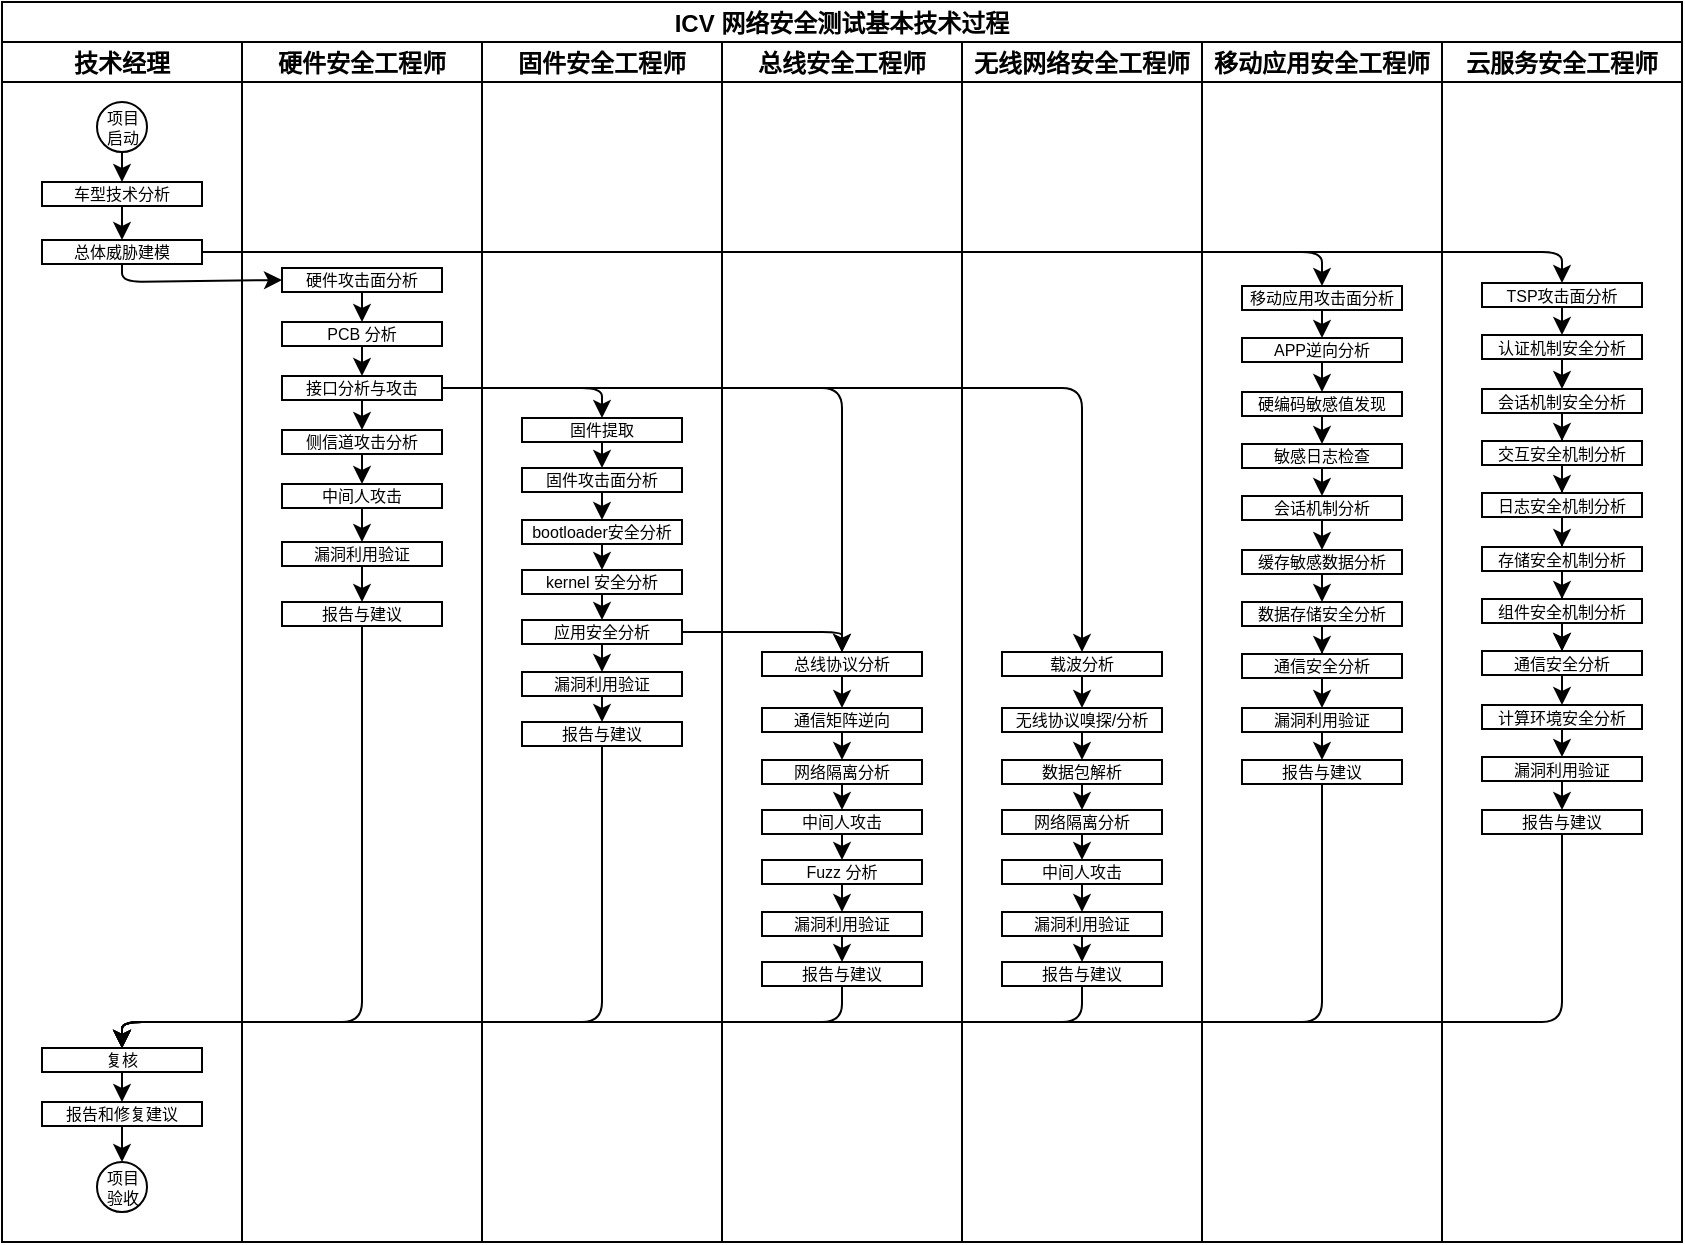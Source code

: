 <mxfile>
    <diagram id="XP5t95VCVWaZ12p6FEl_" name="Page-1">
        <mxGraphModel dx="381" dy="372" grid="1" gridSize="10" guides="1" tooltips="1" connect="1" arrows="1" fold="1" page="1" pageScale="1" pageWidth="827" pageHeight="1169" math="0" shadow="0">
            <root>
                <mxCell id="0"/>
                <mxCell id="1" parent="0"/>
                <mxCell id="2" value="ICV 网络安全测试基本技术过程" style="swimlane;childLayout=stackLayout;resizeParent=1;resizeParentMax=0;startSize=20;" vertex="1" parent="1">
                    <mxGeometry y="40" width="840" height="620" as="geometry"/>
                </mxCell>
                <mxCell id="3" value="技术经理" style="swimlane;startSize=20;" vertex="1" parent="2">
                    <mxGeometry y="20" width="120" height="600" as="geometry"/>
                </mxCell>
                <mxCell id="15" style="edgeStyle=none;html=1;exitX=0.5;exitY=1;exitDx=0;exitDy=0;fontSize=8;" edge="1" parent="3" source="6" target="12">
                    <mxGeometry relative="1" as="geometry"/>
                </mxCell>
                <mxCell id="6" value="项目&lt;br style=&quot;font-size: 8px;&quot;&gt;启动" style="ellipse;whiteSpace=wrap;html=1;aspect=fixed;fontSize=8;" vertex="1" parent="3">
                    <mxGeometry x="47.5" y="30" width="25" height="25" as="geometry"/>
                </mxCell>
                <mxCell id="16" style="edgeStyle=none;html=1;exitX=0.5;exitY=1;exitDx=0;exitDy=0;entryX=0.5;entryY=0;entryDx=0;entryDy=0;fontSize=8;" edge="1" parent="3" source="12" target="13">
                    <mxGeometry relative="1" as="geometry"/>
                </mxCell>
                <mxCell id="12" value="车型技术分析" style="rounded=0;whiteSpace=wrap;html=1;fontSize=8;" vertex="1" parent="3">
                    <mxGeometry x="20" y="70" width="80" height="12" as="geometry"/>
                </mxCell>
                <mxCell id="13" value="总体威胁建模" style="rounded=0;whiteSpace=wrap;html=1;fontSize=8;" vertex="1" parent="3">
                    <mxGeometry x="20" y="99" width="80" height="12" as="geometry"/>
                </mxCell>
                <mxCell id="128" style="edgeStyle=none;html=1;exitX=0.5;exitY=1;exitDx=0;exitDy=0;entryX=0.5;entryY=0;entryDx=0;entryDy=0;fontSize=8;" edge="1" parent="3" source="126" target="127">
                    <mxGeometry relative="1" as="geometry"/>
                </mxCell>
                <mxCell id="126" value="复核" style="rounded=0;whiteSpace=wrap;html=1;fontSize=8;" vertex="1" parent="3">
                    <mxGeometry x="20" y="503" width="80" height="12" as="geometry"/>
                </mxCell>
                <mxCell id="130" style="edgeStyle=none;html=1;exitX=0.5;exitY=1;exitDx=0;exitDy=0;entryX=0.5;entryY=0;entryDx=0;entryDy=0;fontSize=8;" edge="1" parent="3" source="127" target="129">
                    <mxGeometry relative="1" as="geometry"/>
                </mxCell>
                <mxCell id="127" value="报告和修复建议" style="rounded=0;whiteSpace=wrap;html=1;fontSize=8;" vertex="1" parent="3">
                    <mxGeometry x="20" y="530" width="80" height="12" as="geometry"/>
                </mxCell>
                <mxCell id="129" value="项目&lt;br style=&quot;font-size: 8px&quot;&gt;验收" style="ellipse;whiteSpace=wrap;html=1;aspect=fixed;fontSize=8;" vertex="1" parent="3">
                    <mxGeometry x="47.5" y="560" width="25" height="25" as="geometry"/>
                </mxCell>
                <mxCell id="4" value="硬件安全工程师" style="swimlane;startSize=20;" vertex="1" parent="2">
                    <mxGeometry x="120" y="20" width="120" height="600" as="geometry"/>
                </mxCell>
                <mxCell id="23" style="edgeStyle=none;html=1;exitX=0.5;exitY=1;exitDx=0;exitDy=0;entryX=0.5;entryY=0;entryDx=0;entryDy=0;fontSize=8;" edge="1" parent="4" source="17" target="18">
                    <mxGeometry relative="1" as="geometry"/>
                </mxCell>
                <mxCell id="17" value="硬件攻击面分析" style="rounded=0;whiteSpace=wrap;html=1;fontSize=8;" vertex="1" parent="4">
                    <mxGeometry x="20" y="113" width="80" height="12" as="geometry"/>
                </mxCell>
                <mxCell id="24" style="edgeStyle=none;html=1;exitX=0.5;exitY=1;exitDx=0;exitDy=0;entryX=0.5;entryY=0;entryDx=0;entryDy=0;fontSize=8;" edge="1" parent="4" source="18" target="19">
                    <mxGeometry relative="1" as="geometry"/>
                </mxCell>
                <mxCell id="18" value="PCB 分析" style="rounded=0;whiteSpace=wrap;html=1;fontSize=8;" vertex="1" parent="4">
                    <mxGeometry x="20" y="140" width="80" height="12" as="geometry"/>
                </mxCell>
                <mxCell id="25" style="edgeStyle=none;html=1;exitX=0.5;exitY=1;exitDx=0;exitDy=0;entryX=0.5;entryY=0;entryDx=0;entryDy=0;fontSize=8;" edge="1" parent="4" source="19" target="21">
                    <mxGeometry relative="1" as="geometry"/>
                </mxCell>
                <mxCell id="19" value="接口分析与攻击" style="rounded=0;whiteSpace=wrap;html=1;fontSize=8;" vertex="1" parent="4">
                    <mxGeometry x="20" y="167" width="80" height="12" as="geometry"/>
                </mxCell>
                <mxCell id="26" style="edgeStyle=none;html=1;exitX=0.5;exitY=1;exitDx=0;exitDy=0;entryX=0.5;entryY=0;entryDx=0;entryDy=0;fontSize=8;" edge="1" parent="4" source="21" target="22">
                    <mxGeometry relative="1" as="geometry"/>
                </mxCell>
                <mxCell id="21" value="侧信道攻击分析" style="rounded=0;whiteSpace=wrap;html=1;fontSize=8;" vertex="1" parent="4">
                    <mxGeometry x="20" y="194" width="80" height="12" as="geometry"/>
                </mxCell>
                <mxCell id="45" style="edgeStyle=none;html=1;exitX=0.5;exitY=1;exitDx=0;exitDy=0;entryX=0.5;entryY=0;entryDx=0;entryDy=0;fontSize=8;" edge="1" parent="4" source="22" target="44">
                    <mxGeometry relative="1" as="geometry"/>
                </mxCell>
                <mxCell id="22" value="中间人攻击" style="rounded=0;whiteSpace=wrap;html=1;fontSize=8;" vertex="1" parent="4">
                    <mxGeometry x="20" y="221" width="80" height="12" as="geometry"/>
                </mxCell>
                <mxCell id="47" style="edgeStyle=none;html=1;exitX=0.5;exitY=1;exitDx=0;exitDy=0;entryX=0.5;entryY=0;entryDx=0;entryDy=0;fontSize=8;" edge="1" parent="4" source="44" target="46">
                    <mxGeometry relative="1" as="geometry"/>
                </mxCell>
                <mxCell id="44" value="漏洞利用验证" style="rounded=0;whiteSpace=wrap;html=1;fontSize=8;" vertex="1" parent="4">
                    <mxGeometry x="20" y="250" width="80" height="12" as="geometry"/>
                </mxCell>
                <mxCell id="46" value="报告与建议" style="rounded=0;whiteSpace=wrap;html=1;fontSize=8;" vertex="1" parent="4">
                    <mxGeometry x="20" y="280" width="80" height="12" as="geometry"/>
                </mxCell>
                <mxCell id="5" value="固件安全工程师" style="swimlane;startSize=20;" vertex="1" parent="2">
                    <mxGeometry x="240" y="20" width="120" height="600" as="geometry"/>
                </mxCell>
                <mxCell id="28" value="固件提取" style="rounded=0;whiteSpace=wrap;html=1;fontSize=8;" vertex="1" parent="5">
                    <mxGeometry x="20" y="188" width="80" height="12" as="geometry"/>
                </mxCell>
                <mxCell id="30" value="&lt;span&gt;固件攻击面分析&lt;/span&gt;" style="rounded=0;whiteSpace=wrap;html=1;fontSize=8;" vertex="1" parent="5">
                    <mxGeometry x="20" y="213" width="80" height="12" as="geometry"/>
                </mxCell>
                <mxCell id="32" value="bootloader安全分析" style="rounded=0;whiteSpace=wrap;html=1;fontSize=8;" vertex="1" parent="5">
                    <mxGeometry x="20" y="239" width="80" height="12" as="geometry"/>
                </mxCell>
                <mxCell id="29" style="edgeStyle=none;html=1;exitX=0.5;exitY=1;exitDx=0;exitDy=0;entryX=0.5;entryY=0;entryDx=0;entryDy=0;fontSize=8;" edge="1" parent="5" source="30" target="32">
                    <mxGeometry relative="1" as="geometry"/>
                </mxCell>
                <mxCell id="34" value="kernel 安全分析" style="rounded=0;whiteSpace=wrap;html=1;fontSize=8;" vertex="1" parent="5">
                    <mxGeometry x="20" y="264" width="80" height="12" as="geometry"/>
                </mxCell>
                <mxCell id="31" style="edgeStyle=none;html=1;exitX=0.5;exitY=1;exitDx=0;exitDy=0;entryX=0.5;entryY=0;entryDx=0;entryDy=0;fontSize=8;" edge="1" parent="5" source="32" target="34">
                    <mxGeometry relative="1" as="geometry"/>
                </mxCell>
                <mxCell id="43" style="edgeStyle=none;html=1;exitX=0.5;exitY=1;exitDx=0;exitDy=0;fontSize=8;" edge="1" parent="5" source="35" target="41">
                    <mxGeometry relative="1" as="geometry"/>
                </mxCell>
                <mxCell id="35" value="应用安全分析" style="rounded=0;whiteSpace=wrap;html=1;fontSize=8;" vertex="1" parent="5">
                    <mxGeometry x="20" y="289" width="80" height="12" as="geometry"/>
                </mxCell>
                <mxCell id="33" style="edgeStyle=none;html=1;exitX=0.5;exitY=1;exitDx=0;exitDy=0;entryX=0.5;entryY=0;entryDx=0;entryDy=0;fontSize=8;" edge="1" parent="5" source="34" target="35">
                    <mxGeometry relative="1" as="geometry"/>
                </mxCell>
                <mxCell id="49" style="edgeStyle=none;html=1;exitX=0.5;exitY=1;exitDx=0;exitDy=0;entryX=0.5;entryY=0;entryDx=0;entryDy=0;fontSize=8;" edge="1" parent="5" source="41" target="48">
                    <mxGeometry relative="1" as="geometry"/>
                </mxCell>
                <mxCell id="41" value="漏洞利用验证" style="rounded=0;whiteSpace=wrap;html=1;fontSize=8;" vertex="1" parent="5">
                    <mxGeometry x="20" y="315" width="80" height="12" as="geometry"/>
                </mxCell>
                <mxCell id="42" style="edgeStyle=none;html=1;exitX=0.5;exitY=1;exitDx=0;exitDy=0;entryX=0.5;entryY=0;entryDx=0;entryDy=0;fontSize=8;" edge="1" parent="5" source="28" target="30">
                    <mxGeometry relative="1" as="geometry">
                        <mxPoint x="70" y="233" as="sourcePoint"/>
                        <mxPoint x="70" y="244" as="targetPoint"/>
                    </mxGeometry>
                </mxCell>
                <mxCell id="48" value="报告与建议" style="rounded=0;whiteSpace=wrap;html=1;fontSize=8;" vertex="1" parent="5">
                    <mxGeometry x="20" y="340" width="80" height="12" as="geometry"/>
                </mxCell>
                <mxCell id="8" value="总线安全工程师" style="swimlane;startSize=20;" vertex="1" parent="2">
                    <mxGeometry x="360" y="20" width="120" height="600" as="geometry"/>
                </mxCell>
                <mxCell id="50" value="总线协议分析" style="rounded=0;whiteSpace=wrap;html=1;fontSize=8;" vertex="1" parent="8">
                    <mxGeometry x="20" y="305" width="80" height="12" as="geometry"/>
                </mxCell>
                <mxCell id="51" value="&lt;span&gt;通信矩阵逆向&lt;/span&gt;" style="rounded=0;whiteSpace=wrap;html=1;fontSize=8;" vertex="1" parent="8">
                    <mxGeometry x="20" y="333" width="80" height="12" as="geometry"/>
                </mxCell>
                <mxCell id="52" value="网络隔离分析" style="rounded=0;whiteSpace=wrap;html=1;fontSize=8;" vertex="1" parent="8">
                    <mxGeometry x="20" y="359" width="80" height="12" as="geometry"/>
                </mxCell>
                <mxCell id="53" style="edgeStyle=none;html=1;exitX=0.5;exitY=1;exitDx=0;exitDy=0;entryX=0.5;entryY=0;entryDx=0;entryDy=0;fontSize=8;" edge="1" parent="8" source="51" target="52">
                    <mxGeometry relative="1" as="geometry"/>
                </mxCell>
                <mxCell id="54" value="中间人攻击" style="rounded=0;whiteSpace=wrap;html=1;fontSize=8;" vertex="1" parent="8">
                    <mxGeometry x="20" y="384" width="80" height="12" as="geometry"/>
                </mxCell>
                <mxCell id="55" style="edgeStyle=none;html=1;exitX=0.5;exitY=1;exitDx=0;exitDy=0;entryX=0.5;entryY=0;entryDx=0;entryDy=0;fontSize=8;" edge="1" parent="8" source="52" target="54">
                    <mxGeometry relative="1" as="geometry"/>
                </mxCell>
                <mxCell id="57" value="Fuzz 分析" style="rounded=0;whiteSpace=wrap;html=1;fontSize=8;" vertex="1" parent="8">
                    <mxGeometry x="20" y="409" width="80" height="12" as="geometry"/>
                </mxCell>
                <mxCell id="58" style="edgeStyle=none;html=1;exitX=0.5;exitY=1;exitDx=0;exitDy=0;entryX=0.5;entryY=0;entryDx=0;entryDy=0;fontSize=8;" edge="1" parent="8" source="54" target="57">
                    <mxGeometry relative="1" as="geometry"/>
                </mxCell>
                <mxCell id="60" value="漏洞利用验证" style="rounded=0;whiteSpace=wrap;html=1;fontSize=8;" vertex="1" parent="8">
                    <mxGeometry x="20" y="435" width="80" height="12" as="geometry"/>
                </mxCell>
                <mxCell id="56" style="edgeStyle=none;html=1;exitX=0.5;exitY=1;exitDx=0;exitDy=0;fontSize=8;" edge="1" parent="8" source="57" target="60">
                    <mxGeometry relative="1" as="geometry"/>
                </mxCell>
                <mxCell id="61" style="edgeStyle=none;html=1;exitX=0.5;exitY=1;exitDx=0;exitDy=0;entryX=0.5;entryY=0;entryDx=0;entryDy=0;fontSize=8;" edge="1" parent="8" source="50" target="51">
                    <mxGeometry relative="1" as="geometry">
                        <mxPoint x="-210" y="224" as="sourcePoint"/>
                        <mxPoint x="-210" y="235" as="targetPoint"/>
                    </mxGeometry>
                </mxCell>
                <mxCell id="62" value="报告与建议" style="rounded=0;whiteSpace=wrap;html=1;fontSize=8;" vertex="1" parent="8">
                    <mxGeometry x="20" y="460" width="80" height="12" as="geometry"/>
                </mxCell>
                <mxCell id="59" style="edgeStyle=none;html=1;exitX=0.5;exitY=1;exitDx=0;exitDy=0;entryX=0.5;entryY=0;entryDx=0;entryDy=0;fontSize=8;" edge="1" parent="8" source="60" target="62">
                    <mxGeometry relative="1" as="geometry"/>
                </mxCell>
                <mxCell id="9" value="无线网络安全工程师" style="swimlane;startSize=20;" vertex="1" parent="2">
                    <mxGeometry x="480" y="20" width="120" height="600" as="geometry"/>
                </mxCell>
                <mxCell id="66" value="载波分析" style="rounded=0;whiteSpace=wrap;html=1;fontSize=8;" vertex="1" parent="9">
                    <mxGeometry x="20" y="305" width="80" height="12" as="geometry"/>
                </mxCell>
                <mxCell id="67" value="&lt;span&gt;无线协议嗅探/分析&lt;/span&gt;" style="rounded=0;whiteSpace=wrap;html=1;fontSize=8;" vertex="1" parent="9">
                    <mxGeometry x="20" y="333" width="80" height="12" as="geometry"/>
                </mxCell>
                <mxCell id="68" value="数据包解析" style="rounded=0;whiteSpace=wrap;html=1;fontSize=8;" vertex="1" parent="9">
                    <mxGeometry x="20" y="359" width="80" height="12" as="geometry"/>
                </mxCell>
                <mxCell id="69" style="edgeStyle=none;html=1;exitX=0.5;exitY=1;exitDx=0;exitDy=0;entryX=0.5;entryY=0;entryDx=0;entryDy=0;fontSize=8;" edge="1" parent="9" source="67" target="68">
                    <mxGeometry relative="1" as="geometry"/>
                </mxCell>
                <mxCell id="70" value="网络隔离分析" style="rounded=0;whiteSpace=wrap;html=1;fontSize=8;" vertex="1" parent="9">
                    <mxGeometry x="20" y="384" width="80" height="12" as="geometry"/>
                </mxCell>
                <mxCell id="71" style="edgeStyle=none;html=1;exitX=0.5;exitY=1;exitDx=0;exitDy=0;entryX=0.5;entryY=0;entryDx=0;entryDy=0;fontSize=8;" edge="1" parent="9" source="68" target="70">
                    <mxGeometry relative="1" as="geometry"/>
                </mxCell>
                <mxCell id="72" value="中间人攻击" style="rounded=0;whiteSpace=wrap;html=1;fontSize=8;" vertex="1" parent="9">
                    <mxGeometry x="20" y="409" width="80" height="12" as="geometry"/>
                </mxCell>
                <mxCell id="73" style="edgeStyle=none;html=1;exitX=0.5;exitY=1;exitDx=0;exitDy=0;entryX=0.5;entryY=0;entryDx=0;entryDy=0;fontSize=8;" edge="1" parent="9" source="70" target="72">
                    <mxGeometry relative="1" as="geometry"/>
                </mxCell>
                <mxCell id="74" value="漏洞利用验证" style="rounded=0;whiteSpace=wrap;html=1;fontSize=8;" vertex="1" parent="9">
                    <mxGeometry x="20" y="435" width="80" height="12" as="geometry"/>
                </mxCell>
                <mxCell id="75" style="edgeStyle=none;html=1;exitX=0.5;exitY=1;exitDx=0;exitDy=0;fontSize=8;" edge="1" parent="9" source="72" target="74">
                    <mxGeometry relative="1" as="geometry"/>
                </mxCell>
                <mxCell id="76" style="edgeStyle=none;html=1;exitX=0.5;exitY=1;exitDx=0;exitDy=0;entryX=0.5;entryY=0;entryDx=0;entryDy=0;fontSize=8;" edge="1" parent="9" source="66" target="67">
                    <mxGeometry relative="1" as="geometry">
                        <mxPoint x="-610" y="154" as="sourcePoint"/>
                        <mxPoint x="-610" y="165" as="targetPoint"/>
                    </mxGeometry>
                </mxCell>
                <mxCell id="77" value="报告与建议" style="rounded=0;whiteSpace=wrap;html=1;fontSize=8;" vertex="1" parent="9">
                    <mxGeometry x="20" y="460" width="80" height="12" as="geometry"/>
                </mxCell>
                <mxCell id="78" style="edgeStyle=none;html=1;exitX=0.5;exitY=1;exitDx=0;exitDy=0;entryX=0.5;entryY=0;entryDx=0;entryDy=0;fontSize=8;" edge="1" parent="9" source="74" target="77">
                    <mxGeometry relative="1" as="geometry"/>
                </mxCell>
                <mxCell id="10" value="移动应用安全工程师" style="swimlane;startSize=20;" vertex="1" parent="2">
                    <mxGeometry x="600" y="20" width="120" height="600" as="geometry"/>
                </mxCell>
                <mxCell id="81" value="硬编码敏感值发现" style="rounded=0;whiteSpace=wrap;html=1;fontSize=8;" vertex="1" parent="10">
                    <mxGeometry x="20" y="175" width="80" height="12" as="geometry"/>
                </mxCell>
                <mxCell id="82" value="&lt;span&gt;敏感日志检查&lt;/span&gt;" style="rounded=0;whiteSpace=wrap;html=1;fontSize=8;" vertex="1" parent="10">
                    <mxGeometry x="20" y="201" width="80" height="12" as="geometry"/>
                </mxCell>
                <mxCell id="83" value="会话机制分析" style="rounded=0;whiteSpace=wrap;html=1;fontSize=8;" vertex="1" parent="10">
                    <mxGeometry x="20" y="227" width="80" height="12" as="geometry"/>
                </mxCell>
                <mxCell id="84" style="edgeStyle=none;html=1;exitX=0.5;exitY=1;exitDx=0;exitDy=0;entryX=0.5;entryY=0;entryDx=0;entryDy=0;fontSize=8;" edge="1" parent="10" source="82" target="83">
                    <mxGeometry relative="1" as="geometry"/>
                </mxCell>
                <mxCell id="85" value="缓存敏感数据分析" style="rounded=0;whiteSpace=wrap;html=1;fontSize=8;" vertex="1" parent="10">
                    <mxGeometry x="20" y="254" width="80" height="12" as="geometry"/>
                </mxCell>
                <mxCell id="86" style="edgeStyle=none;html=1;exitX=0.5;exitY=1;exitDx=0;exitDy=0;entryX=0.5;entryY=0;entryDx=0;entryDy=0;fontSize=8;" edge="1" parent="10" source="83" target="85">
                    <mxGeometry relative="1" as="geometry"/>
                </mxCell>
                <mxCell id="99" style="edgeStyle=none;html=1;exitX=0.5;exitY=1;exitDx=0;exitDy=0;entryX=0.5;entryY=0;entryDx=0;entryDy=0;fontSize=8;" edge="1" parent="10" source="87" target="97">
                    <mxGeometry relative="1" as="geometry"/>
                </mxCell>
                <mxCell id="87" value="数据存储安全分析" style="rounded=0;whiteSpace=wrap;html=1;fontSize=8;" vertex="1" parent="10">
                    <mxGeometry x="20" y="280" width="80" height="12" as="geometry"/>
                </mxCell>
                <mxCell id="88" style="edgeStyle=none;html=1;exitX=0.5;exitY=1;exitDx=0;exitDy=0;entryX=0.5;entryY=0;entryDx=0;entryDy=0;fontSize=8;" edge="1" parent="10" source="85" target="87">
                    <mxGeometry relative="1" as="geometry"/>
                </mxCell>
                <mxCell id="89" value="漏洞利用验证" style="rounded=0;whiteSpace=wrap;html=1;fontSize=8;" vertex="1" parent="10">
                    <mxGeometry x="20" y="333" width="80" height="12" as="geometry"/>
                </mxCell>
                <mxCell id="90" style="edgeStyle=none;html=1;exitX=0.5;exitY=1;exitDx=0;exitDy=0;fontSize=8;startArrow=none;" edge="1" parent="10" source="97" target="89">
                    <mxGeometry relative="1" as="geometry"/>
                </mxCell>
                <mxCell id="91" style="edgeStyle=none;html=1;exitX=0.5;exitY=1;exitDx=0;exitDy=0;entryX=0.5;entryY=0;entryDx=0;entryDy=0;fontSize=8;" edge="1" parent="10" source="81" target="82">
                    <mxGeometry relative="1" as="geometry">
                        <mxPoint x="-1130" y="-46" as="sourcePoint"/>
                        <mxPoint x="-1130" y="-35" as="targetPoint"/>
                    </mxGeometry>
                </mxCell>
                <mxCell id="92" value="报告与建议" style="rounded=0;whiteSpace=wrap;html=1;fontSize=8;" vertex="1" parent="10">
                    <mxGeometry x="20" y="359" width="80" height="12" as="geometry"/>
                </mxCell>
                <mxCell id="93" style="edgeStyle=none;html=1;exitX=0.5;exitY=1;exitDx=0;exitDy=0;entryX=0.5;entryY=0;entryDx=0;entryDy=0;fontSize=8;" edge="1" parent="10" source="89" target="92">
                    <mxGeometry relative="1" as="geometry"/>
                </mxCell>
                <mxCell id="100" style="edgeStyle=none;html=1;exitX=0.5;exitY=1;exitDx=0;exitDy=0;entryX=0.5;entryY=0;entryDx=0;entryDy=0;fontSize=8;" edge="1" parent="10" source="94" target="96">
                    <mxGeometry relative="1" as="geometry"/>
                </mxCell>
                <mxCell id="94" value="移动应用攻击面分析" style="rounded=0;whiteSpace=wrap;html=1;fontSize=8;" vertex="1" parent="10">
                    <mxGeometry x="20" y="122" width="80" height="12" as="geometry"/>
                </mxCell>
                <mxCell id="101" style="edgeStyle=none;html=1;exitX=0.5;exitY=1;exitDx=0;exitDy=0;entryX=0.5;entryY=0;entryDx=0;entryDy=0;fontSize=8;" edge="1" parent="10" source="96" target="81">
                    <mxGeometry relative="1" as="geometry"/>
                </mxCell>
                <mxCell id="96" value="APP逆向分析" style="rounded=0;whiteSpace=wrap;html=1;fontSize=8;" vertex="1" parent="10">
                    <mxGeometry x="20" y="148" width="80" height="12" as="geometry"/>
                </mxCell>
                <mxCell id="97" value="通信安全分析" style="rounded=0;whiteSpace=wrap;html=1;fontSize=8;" vertex="1" parent="10">
                    <mxGeometry x="20" y="306" width="80" height="12" as="geometry"/>
                </mxCell>
                <mxCell id="98" value="" style="edgeStyle=none;html=1;exitX=0.5;exitY=1;exitDx=0;exitDy=0;fontSize=8;endArrow=none;" edge="1" parent="10" source="87" target="97">
                    <mxGeometry relative="1" as="geometry">
                        <mxPoint x="700" y="361" as="sourcePoint"/>
                        <mxPoint x="700" y="505" as="targetPoint"/>
                    </mxGeometry>
                </mxCell>
                <mxCell id="11" value="云服务安全工程师" style="swimlane;startSize=20;" vertex="1" parent="2">
                    <mxGeometry x="720" y="20" width="120" height="600" as="geometry"/>
                </mxCell>
                <mxCell id="122" value="" style="edgeStyle=none;html=1;fontSize=8;" edge="1" parent="11" source="102" target="120">
                    <mxGeometry relative="1" as="geometry"/>
                </mxCell>
                <mxCell id="102" value="会话机制安全分析" style="rounded=0;whiteSpace=wrap;html=1;fontSize=8;" vertex="1" parent="11">
                    <mxGeometry x="20" y="173.5" width="80" height="12" as="geometry"/>
                </mxCell>
                <mxCell id="103" value="&lt;span&gt;交互安全机制分析&lt;/span&gt;" style="rounded=0;whiteSpace=wrap;html=1;fontSize=8;" vertex="1" parent="11">
                    <mxGeometry x="20" y="199.5" width="80" height="12" as="geometry"/>
                </mxCell>
                <mxCell id="104" value="日志安全机制分析" style="rounded=0;whiteSpace=wrap;html=1;fontSize=8;" vertex="1" parent="11">
                    <mxGeometry x="20" y="225.5" width="80" height="12" as="geometry"/>
                </mxCell>
                <mxCell id="105" style="edgeStyle=none;html=1;exitX=0.5;exitY=1;exitDx=0;exitDy=0;entryX=0.5;entryY=0;entryDx=0;entryDy=0;fontSize=8;" edge="1" parent="11" source="103" target="104">
                    <mxGeometry relative="1" as="geometry"/>
                </mxCell>
                <mxCell id="106" value="存储安全机制分析" style="rounded=0;whiteSpace=wrap;html=1;fontSize=8;" vertex="1" parent="11">
                    <mxGeometry x="20" y="252.5" width="80" height="12" as="geometry"/>
                </mxCell>
                <mxCell id="107" style="edgeStyle=none;html=1;exitX=0.5;exitY=1;exitDx=0;exitDy=0;entryX=0.5;entryY=0;entryDx=0;entryDy=0;fontSize=8;" edge="1" parent="11" source="104" target="106">
                    <mxGeometry relative="1" as="geometry"/>
                </mxCell>
                <mxCell id="109" value="组件安全机制分析" style="rounded=0;whiteSpace=wrap;html=1;fontSize=8;" vertex="1" parent="11">
                    <mxGeometry x="20" y="278.5" width="80" height="12" as="geometry"/>
                </mxCell>
                <mxCell id="110" style="edgeStyle=none;html=1;exitX=0.5;exitY=1;exitDx=0;exitDy=0;entryX=0.5;entryY=0;entryDx=0;entryDy=0;fontSize=8;" edge="1" parent="11" source="106" target="109">
                    <mxGeometry relative="1" as="geometry"/>
                </mxCell>
                <mxCell id="111" value="计算环境安全分析" style="rounded=0;whiteSpace=wrap;html=1;fontSize=8;" vertex="1" parent="11">
                    <mxGeometry x="20" y="331.5" width="80" height="12" as="geometry"/>
                </mxCell>
                <mxCell id="112" style="edgeStyle=none;html=1;exitX=0.5;exitY=1;exitDx=0;exitDy=0;fontSize=8;startArrow=none;" edge="1" parent="11" source="120" target="111">
                    <mxGeometry relative="1" as="geometry"/>
                </mxCell>
                <mxCell id="113" style="edgeStyle=none;html=1;exitX=0.5;exitY=1;exitDx=0;exitDy=0;entryX=0.5;entryY=0;entryDx=0;entryDy=0;fontSize=8;" edge="1" parent="11" source="102" target="103">
                    <mxGeometry relative="1" as="geometry">
                        <mxPoint x="-1770" y="-117.5" as="sourcePoint"/>
                        <mxPoint x="-1770" y="-106.5" as="targetPoint"/>
                    </mxGeometry>
                </mxCell>
                <mxCell id="124" style="edgeStyle=none;html=1;exitX=0.5;exitY=1;exitDx=0;exitDy=0;entryX=0.5;entryY=0;entryDx=0;entryDy=0;fontSize=8;" edge="1" parent="11" source="114" target="123">
                    <mxGeometry relative="1" as="geometry"/>
                </mxCell>
                <mxCell id="114" value="漏洞利用验证" style="rounded=0;whiteSpace=wrap;html=1;fontSize=8;" vertex="1" parent="11">
                    <mxGeometry x="20" y="357.5" width="80" height="12" as="geometry"/>
                </mxCell>
                <mxCell id="115" style="edgeStyle=none;html=1;exitX=0.5;exitY=1;exitDx=0;exitDy=0;entryX=0.5;entryY=0;entryDx=0;entryDy=0;fontSize=8;" edge="1" parent="11" source="111" target="114">
                    <mxGeometry relative="1" as="geometry"/>
                </mxCell>
                <mxCell id="117" value="TSP攻击面分析" style="rounded=0;whiteSpace=wrap;html=1;fontSize=8;" vertex="1" parent="11">
                    <mxGeometry x="20" y="120.5" width="80" height="12" as="geometry"/>
                </mxCell>
                <mxCell id="118" style="edgeStyle=none;html=1;exitX=0.5;exitY=1;exitDx=0;exitDy=0;entryX=0.5;entryY=0;entryDx=0;entryDy=0;fontSize=8;" edge="1" parent="11" source="119" target="102">
                    <mxGeometry relative="1" as="geometry"/>
                </mxCell>
                <mxCell id="119" value="认证机制安全分析" style="rounded=0;whiteSpace=wrap;html=1;fontSize=8;" vertex="1" parent="11">
                    <mxGeometry x="20" y="146.5" width="80" height="12" as="geometry"/>
                </mxCell>
                <mxCell id="116" style="edgeStyle=none;html=1;exitX=0.5;exitY=1;exitDx=0;exitDy=0;entryX=0.5;entryY=0;entryDx=0;entryDy=0;fontSize=8;" edge="1" parent="11" source="117" target="119">
                    <mxGeometry relative="1" as="geometry"/>
                </mxCell>
                <mxCell id="120" value="通信安全分析" style="rounded=0;whiteSpace=wrap;html=1;fontSize=8;" vertex="1" parent="11">
                    <mxGeometry x="20" y="304.5" width="80" height="12" as="geometry"/>
                </mxCell>
                <mxCell id="108" style="edgeStyle=none;html=1;exitX=0.5;exitY=1;exitDx=0;exitDy=0;entryX=0.5;entryY=0;entryDx=0;entryDy=0;fontSize=8;" edge="1" parent="11" source="109" target="120">
                    <mxGeometry relative="1" as="geometry"/>
                </mxCell>
                <mxCell id="121" value="" style="edgeStyle=none;html=1;exitX=0.5;exitY=1;exitDx=0;exitDy=0;fontSize=8;endArrow=none;" edge="1" parent="11" source="109" target="120">
                    <mxGeometry relative="1" as="geometry">
                        <mxPoint x="60" y="289.5" as="sourcePoint"/>
                        <mxPoint x="60" y="433.5" as="targetPoint"/>
                    </mxGeometry>
                </mxCell>
                <mxCell id="123" value="报告与建议" style="rounded=0;whiteSpace=wrap;html=1;fontSize=8;" vertex="1" parent="11">
                    <mxGeometry x="20" y="384" width="80" height="12" as="geometry"/>
                </mxCell>
                <mxCell id="36" style="edgeStyle=none;html=1;exitX=0.5;exitY=1;exitDx=0;exitDy=0;entryX=0;entryY=0.5;entryDx=0;entryDy=0;fontSize=8;" edge="1" parent="2" source="13" target="17">
                    <mxGeometry relative="1" as="geometry">
                        <Array as="points">
                            <mxPoint x="60" y="140"/>
                        </Array>
                    </mxGeometry>
                </mxCell>
                <mxCell id="40" style="edgeStyle=none;html=1;exitX=1;exitY=0.5;exitDx=0;exitDy=0;entryX=0.5;entryY=0;entryDx=0;entryDy=0;fontSize=8;" edge="1" parent="2" source="19" target="28">
                    <mxGeometry relative="1" as="geometry">
                        <Array as="points">
                            <mxPoint x="300" y="193"/>
                        </Array>
                    </mxGeometry>
                </mxCell>
                <mxCell id="63" style="edgeStyle=none;html=1;exitX=1;exitY=0.5;exitDx=0;exitDy=0;entryX=0.5;entryY=0;entryDx=0;entryDy=0;fontSize=8;" edge="1" parent="2" source="19" target="50">
                    <mxGeometry relative="1" as="geometry">
                        <Array as="points">
                            <mxPoint x="420" y="193"/>
                        </Array>
                    </mxGeometry>
                </mxCell>
                <mxCell id="65" style="edgeStyle=none;html=1;exitX=1;exitY=0.5;exitDx=0;exitDy=0;entryX=0.5;entryY=0;entryDx=0;entryDy=0;fontSize=8;" edge="1" parent="2" source="35" target="50">
                    <mxGeometry relative="1" as="geometry">
                        <Array as="points">
                            <mxPoint x="420" y="315"/>
                        </Array>
                    </mxGeometry>
                </mxCell>
                <mxCell id="80" style="edgeStyle=none;html=1;exitX=1;exitY=0.5;exitDx=0;exitDy=0;entryX=0.5;entryY=0;entryDx=0;entryDy=0;fontSize=8;" edge="1" parent="2" source="19" target="66">
                    <mxGeometry relative="1" as="geometry">
                        <Array as="points">
                            <mxPoint x="540" y="193"/>
                        </Array>
                    </mxGeometry>
                </mxCell>
                <mxCell id="95" style="edgeStyle=none;html=1;entryX=0.5;entryY=0;entryDx=0;entryDy=0;fontSize=8;exitX=1;exitY=0.5;exitDx=0;exitDy=0;" edge="1" parent="2" source="13" target="94">
                    <mxGeometry relative="1" as="geometry">
                        <mxPoint x="90" y="125" as="sourcePoint"/>
                        <Array as="points">
                            <mxPoint x="660" y="125"/>
                        </Array>
                    </mxGeometry>
                </mxCell>
                <mxCell id="125" style="edgeStyle=none;html=1;entryX=0.5;entryY=0;entryDx=0;entryDy=0;fontSize=8;exitX=1;exitY=0.5;exitDx=0;exitDy=0;" edge="1" parent="2" source="13" target="117">
                    <mxGeometry relative="1" as="geometry">
                        <mxPoint x="100" y="122" as="sourcePoint"/>
                        <Array as="points">
                            <mxPoint x="780" y="125"/>
                        </Array>
                    </mxGeometry>
                </mxCell>
                <mxCell id="131" style="edgeStyle=none;html=1;exitX=0.5;exitY=1;exitDx=0;exitDy=0;entryX=0.5;entryY=0;entryDx=0;entryDy=0;fontSize=8;" edge="1" parent="2" source="46" target="126">
                    <mxGeometry relative="1" as="geometry">
                        <Array as="points">
                            <mxPoint x="180" y="510"/>
                            <mxPoint x="60" y="510"/>
                        </Array>
                    </mxGeometry>
                </mxCell>
                <mxCell id="132" style="edgeStyle=none;html=1;exitX=0.5;exitY=1;exitDx=0;exitDy=0;entryX=0.5;entryY=0;entryDx=0;entryDy=0;fontSize=8;" edge="1" parent="2" source="48" target="126">
                    <mxGeometry relative="1" as="geometry">
                        <Array as="points">
                            <mxPoint x="300" y="510"/>
                            <mxPoint x="60" y="510"/>
                        </Array>
                    </mxGeometry>
                </mxCell>
                <mxCell id="133" style="edgeStyle=none;html=1;exitX=0.5;exitY=1;exitDx=0;exitDy=0;fontSize=8;entryX=0.5;entryY=0;entryDx=0;entryDy=0;" edge="1" parent="2" source="62" target="126">
                    <mxGeometry relative="1" as="geometry">
                        <mxPoint x="140" y="520" as="targetPoint"/>
                        <Array as="points">
                            <mxPoint x="420" y="510"/>
                            <mxPoint x="60" y="510"/>
                        </Array>
                    </mxGeometry>
                </mxCell>
                <mxCell id="134" style="edgeStyle=none;html=1;exitX=0.5;exitY=1;exitDx=0;exitDy=0;fontSize=8;entryX=0.5;entryY=0;entryDx=0;entryDy=0;" edge="1" parent="2" source="77" target="126">
                    <mxGeometry relative="1" as="geometry">
                        <mxPoint x="370" y="560" as="targetPoint"/>
                        <Array as="points">
                            <mxPoint x="540" y="510"/>
                            <mxPoint x="60" y="510"/>
                        </Array>
                    </mxGeometry>
                </mxCell>
                <mxCell id="135" style="edgeStyle=none;html=1;exitX=0.5;exitY=1;exitDx=0;exitDy=0;fontSize=8;entryX=0.5;entryY=0;entryDx=0;entryDy=0;" edge="1" parent="2" source="92" target="126">
                    <mxGeometry relative="1" as="geometry">
                        <mxPoint x="450" y="530" as="targetPoint"/>
                        <Array as="points">
                            <mxPoint x="660" y="510"/>
                            <mxPoint x="60" y="510"/>
                        </Array>
                    </mxGeometry>
                </mxCell>
                <mxCell id="136" style="edgeStyle=none;html=1;exitX=0.5;exitY=1;exitDx=0;exitDy=0;fontSize=8;entryX=0.5;entryY=0;entryDx=0;entryDy=0;" edge="1" parent="2" source="123" target="126">
                    <mxGeometry relative="1" as="geometry">
                        <mxPoint x="380" y="550" as="targetPoint"/>
                        <Array as="points">
                            <mxPoint x="780" y="510"/>
                            <mxPoint x="60" y="510"/>
                        </Array>
                    </mxGeometry>
                </mxCell>
            </root>
        </mxGraphModel>
    </diagram>
</mxfile>
